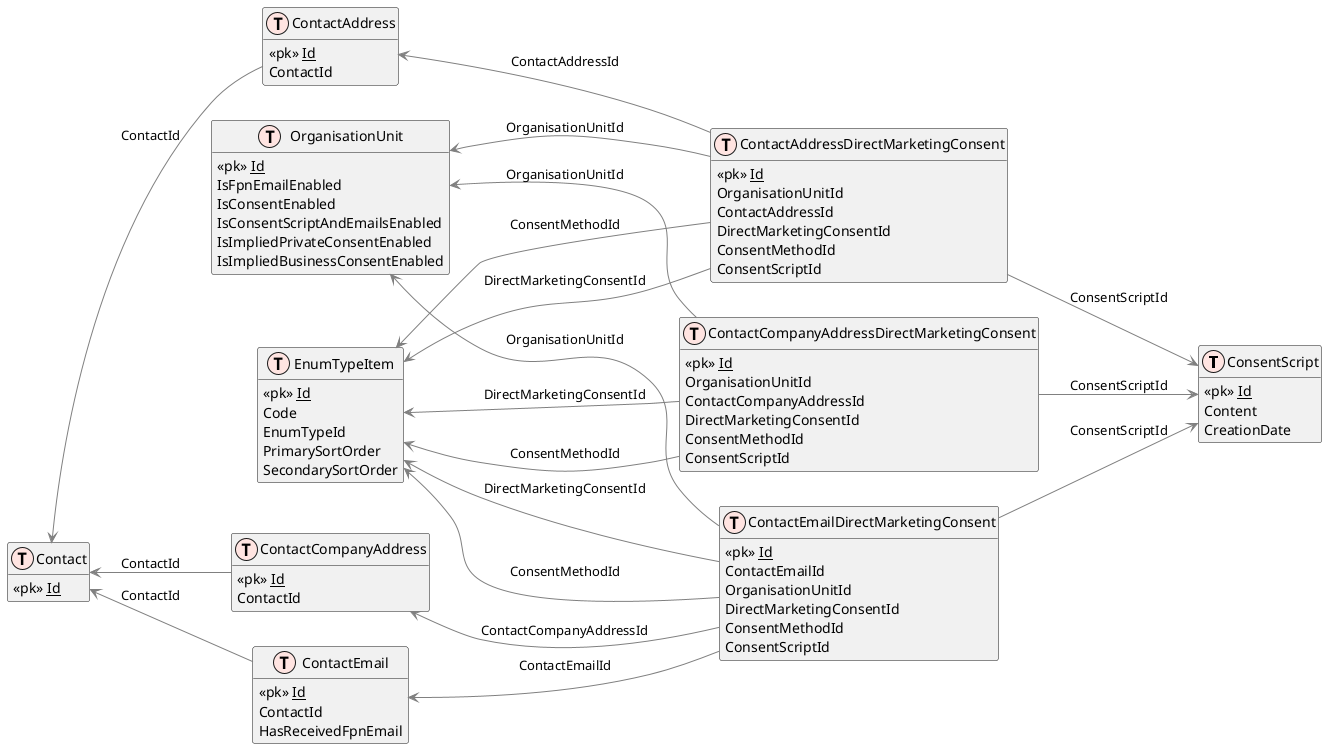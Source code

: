 @startuml DbNext

left to right direction

!define table(x) class x << (T,mistyrose) >>   
!define view(x) class x << (V,lightblue) >>   
!define table(x) class x << (T,mistyrose) >>  
!define tr(x) class x << (R,red) >>  
!define tf(x) class x << (F,darkorange) >>   
!define af(x) class x << (F,white) >>   
!define fn(x) class x << (F,plum) >>   
!define fs(x) class x << (F,tan) >>   
!define ft(x) class x << (F,wheat) >>   
!define if(x) class x << (F,gaisboro) >>   
!define p(x) class x << (P,indianred) >>   
!define pc(x) class x << (P,lemonshiffon) >>   
!define x(x) class x << (P,linen) >>     
!define primary_key(x) <<pk>> <u>x</u>
!define foreign_key(x) <<fk>> <b>x</b>
!define link( k, y) k }--||  y
hide methods   
hide stereotypes  
skinparam classarrowcolor gray  

table( ConsentScript)
{
    primary_key(Id)
    Content
    CreationDate
}

table( Contact)
{
    primary_key(Id)
}

table( ContactAddress)
{
    primary_key(Id)
    ContactId
}

table( ContactCompanyAddress)
{
    primary_key(Id)
    ContactId
}

table( ContactAddressDirectMarketingConsent)
{
    primary_key(Id)
    OrganisationUnitId
    ContactAddressId
    DirectMarketingConsentId
    ConsentMethodId
    ConsentScriptId
}

table( ContactCompanyAddressDirectMarketingConsent)
{
    primary_key(Id)
    OrganisationUnitId
    ContactCompanyAddressId
    DirectMarketingConsentId
    ConsentMethodId
    ConsentScriptId
}

table( ContactEmail)
{
    primary_key(Id)
    ContactId
    HasReceivedFpnEmail
}

table( OrganisationUnit)
{
    primary_key(Id)
    IsFpnEmailEnabled
    IsConsentEnabled
    IsConsentScriptAndEmailsEnabled
    IsImpliedPrivateConsentEnabled
    IsImpliedBusinessConsentEnabled
}

table( ContactEmailDirectMarketingConsent)
{
    primary_key(Id)
    ContactEmailId
    OrganisationUnitId
    DirectMarketingConsentId
    ConsentMethodId
    ConsentScriptId
}

table( EnumTypeItem)
{
    primary_key(Id)
    Code
    EnumTypeId
    PrimarySortOrder
    SecondarySortOrder
}

Contact <-- ContactEmail : ContactId
Contact <-- ContactCompanyAddress : ContactId
Contact <-- ContactAddress : ContactId

ContactAddress <-- ContactAddressDirectMarketingConsent : ContactAddressId
EnumTypeItem <-- ContactAddressDirectMarketingConsent : ConsentMethodId
EnumTypeItem <-- ContactAddressDirectMarketingConsent : DirectMarketingConsentId
OrganisationUnit <-- ContactAddressDirectMarketingConsent : OrganisationUnitId
ContactAddressDirectMarketingConsent --> ConsentScript : ConsentScriptId

ContactCompanyAddress <-- ContactEmailDirectMarketingConsent : ContactCompanyAddressId
EnumTypeItem <-- ContactCompanyAddressDirectMarketingConsent : ConsentMethodId
EnumTypeItem <-- ContactCompanyAddressDirectMarketingConsent : DirectMarketingConsentId
OrganisationUnit <-- ContactCompanyAddressDirectMarketingConsent : OrganisationUnitId
ContactCompanyAddressDirectMarketingConsent --> ConsentScript : ConsentScriptId

ContactEmail <-- ContactEmailDirectMarketingConsent : ContactEmailId
OrganisationUnit <-- ContactEmailDirectMarketingConsent : OrganisationUnitId
EnumTypeItem <-- ContactEmailDirectMarketingConsent : ConsentMethodId
EnumTypeItem <-- ContactEmailDirectMarketingConsent : DirectMarketingConsentId
ContactEmailDirectMarketingConsent --> ConsentScript : ConsentScriptId


@enduml